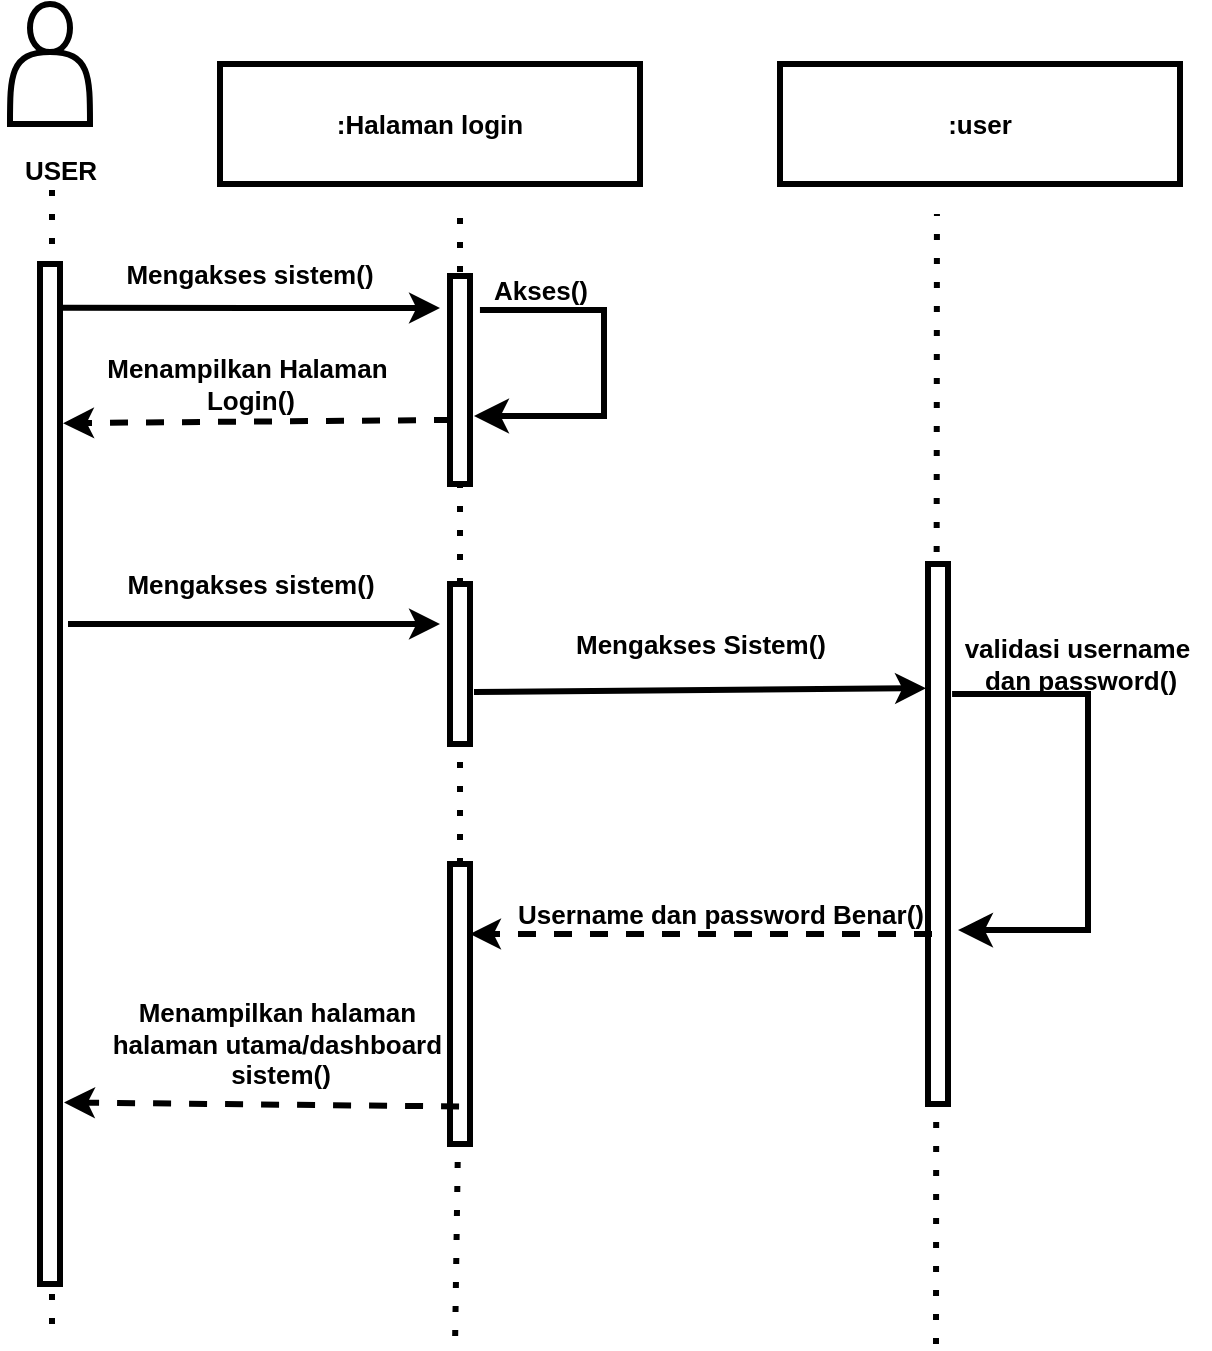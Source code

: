 <mxfile>
    <diagram id="pk4TedHhOKjs3GF4rerG" name="Page-1">
        <mxGraphModel dx="876" dy="617" grid="1" gridSize="10" guides="1" tooltips="1" connect="1" arrows="1" fold="1" page="1" pageScale="1" pageWidth="850" pageHeight="1100" math="0" shadow="0">
            <root>
                <mxCell id="0"/>
                <mxCell id="1" parent="0"/>
                <mxCell id="2" value=":Halaman login" style="rounded=0;whiteSpace=wrap;html=1;fillColor=none;strokeWidth=3;fontSize=13;fontStyle=1" vertex="1" parent="1">
                    <mxGeometry x="120" y="40" width="210" height="60" as="geometry"/>
                </mxCell>
                <mxCell id="3" value="&lt;span&gt;:user&lt;/span&gt;" style="rounded=0;whiteSpace=wrap;html=1;fillColor=none;strokeWidth=3;fontSize=13;fontStyle=1" vertex="1" parent="1">
                    <mxGeometry x="400" y="40" width="200" height="60" as="geometry"/>
                </mxCell>
                <mxCell id="5" value="" style="endArrow=classic;html=1;exitX=1.1;exitY=0.043;exitDx=0;exitDy=0;exitPerimeter=0;strokeWidth=3;fontSize=13;fontStyle=1" edge="1" parent="1" source="11">
                    <mxGeometry width="50" height="50" relative="1" as="geometry">
                        <mxPoint x="400" y="330" as="sourcePoint"/>
                        <mxPoint x="230" y="162" as="targetPoint"/>
                    </mxGeometry>
                </mxCell>
                <mxCell id="6" value="" style="endArrow=classic;html=1;entryX=1.153;entryY=0.156;entryDx=0;entryDy=0;entryPerimeter=0;dashed=1;exitX=0.1;exitY=0.692;exitDx=0;exitDy=0;exitPerimeter=0;strokeWidth=3;fontSize=13;fontStyle=1" edge="1" parent="1" source="13" target="11">
                    <mxGeometry width="50" height="50" relative="1" as="geometry">
                        <mxPoint x="230" y="200" as="sourcePoint"/>
                        <mxPoint x="240" y="172" as="targetPoint"/>
                    </mxGeometry>
                </mxCell>
                <mxCell id="7" value="Mengakses sistem()" style="text;html=1;align=center;verticalAlign=middle;whiteSpace=wrap;rounded=0;strokeWidth=3;fontSize=13;fontStyle=1" vertex="1" parent="1">
                    <mxGeometry x="70" y="130" width="130" height="30" as="geometry"/>
                </mxCell>
                <mxCell id="8" value="Menampilkan Halaman&amp;nbsp;&lt;div&gt;Login()&lt;/div&gt;" style="text;html=1;align=center;verticalAlign=middle;resizable=0;points=[];autosize=1;strokeColor=none;fillColor=none;strokeWidth=3;fontSize=13;fontStyle=1" vertex="1" parent="1">
                    <mxGeometry x="55" y="180" width="160" height="40" as="geometry"/>
                </mxCell>
                <mxCell id="9" value="Akses()" style="text;html=1;align=center;verticalAlign=middle;resizable=0;points=[];autosize=1;strokeColor=none;fillColor=none;strokeWidth=3;fontSize=13;fontStyle=1" vertex="1" parent="1">
                    <mxGeometry x="245" y="138" width="70" height="30" as="geometry"/>
                </mxCell>
                <mxCell id="10" value="" style="endArrow=none;dashed=1;html=1;dashPattern=1 3;strokeWidth=3;fontSize=13;fontStyle=1" edge="1" parent="1">
                    <mxGeometry width="50" height="50" relative="1" as="geometry">
                        <mxPoint x="36" y="670" as="sourcePoint"/>
                        <mxPoint x="36" y="100" as="targetPoint"/>
                    </mxGeometry>
                </mxCell>
                <mxCell id="11" value="" style="rounded=0;whiteSpace=wrap;html=1;fillColor=default;strokeWidth=3;fontSize=13;fontStyle=1" vertex="1" parent="1">
                    <mxGeometry x="30" y="140" width="10" height="510" as="geometry"/>
                </mxCell>
                <mxCell id="12" value="" style="endArrow=none;dashed=1;html=1;dashPattern=1 3;strokeWidth=3;fontSize=13;fontStyle=1" edge="1" parent="1" source="81">
                    <mxGeometry width="50" height="50" relative="1" as="geometry">
                        <mxPoint x="237.58" y="676" as="sourcePoint"/>
                        <mxPoint x="240" y="110" as="targetPoint"/>
                    </mxGeometry>
                </mxCell>
                <mxCell id="13" value="" style="rounded=0;whiteSpace=wrap;html=1;fillColor=default;strokeWidth=3;fontSize=13;fontStyle=1" vertex="1" parent="1">
                    <mxGeometry x="235" y="146" width="10" height="104" as="geometry"/>
                </mxCell>
                <mxCell id="14" value="" style="endArrow=none;dashed=1;html=1;dashPattern=1 3;strokeWidth=3;fontSize=13;fontStyle=1" edge="1" parent="1" target="15">
                    <mxGeometry width="50" height="50" relative="1" as="geometry">
                        <mxPoint x="237.58" y="676" as="sourcePoint"/>
                        <mxPoint x="237.58" y="126" as="targetPoint"/>
                    </mxGeometry>
                </mxCell>
                <mxCell id="15" value="" style="rounded=0;whiteSpace=wrap;html=1;fillColor=default;strokeWidth=3;fontSize=13;fontStyle=1" vertex="1" parent="1">
                    <mxGeometry x="235" y="440" width="10" height="140" as="geometry"/>
                </mxCell>
                <mxCell id="16" value="" style="endArrow=classic;html=1;exitX=1.2;exitY=0.675;exitDx=0;exitDy=0;strokeWidth=3;fontSize=13;fontStyle=1;entryX=-0.1;entryY=0.23;entryDx=0;entryDy=0;entryPerimeter=0;exitPerimeter=0;" edge="1" parent="1" source="81" target="40">
                    <mxGeometry width="50" height="50" relative="1" as="geometry">
                        <mxPoint x="243" y="401" as="sourcePoint"/>
                        <mxPoint x="470" y="320" as="targetPoint"/>
                    </mxGeometry>
                </mxCell>
                <mxCell id="20" value="Mengakses Sistem()" style="text;html=1;align=center;verticalAlign=middle;resizable=0;points=[];autosize=1;strokeColor=none;fillColor=none;strokeWidth=3;fontSize=13;fontStyle=1" vertex="1" parent="1">
                    <mxGeometry x="290" y="315" width="140" height="30" as="geometry"/>
                </mxCell>
                <mxCell id="23" value="" style="endArrow=classic;html=1;entryX=1.2;entryY=0.822;entryDx=0;entryDy=0;entryPerimeter=0;dashed=1;exitX=0.453;exitY=0.866;exitDx=0;exitDy=0;exitPerimeter=0;strokeWidth=3;fontSize=13;fontStyle=1" edge="1" parent="1" source="15" target="11">
                    <mxGeometry width="50" height="50" relative="1" as="geometry">
                        <mxPoint x="230" y="560" as="sourcePoint"/>
                        <mxPoint x="40" y="560" as="targetPoint"/>
                    </mxGeometry>
                </mxCell>
                <mxCell id="24" value="&lt;div&gt;Menampilkan halaman&amp;nbsp;&lt;/div&gt;&lt;div&gt;halaman utama/dashboard&amp;nbsp;&lt;/div&gt;&lt;div&gt;sistem()&lt;/div&gt;" style="text;html=1;align=center;verticalAlign=middle;resizable=0;points=[];autosize=1;strokeColor=none;fillColor=none;strokeWidth=3;fontSize=13;fontStyle=1" vertex="1" parent="1">
                    <mxGeometry x="60" y="500" width="180" height="60" as="geometry"/>
                </mxCell>
                <mxCell id="26" value="" style="edgeStyle=elbowEdgeStyle;elbow=horizontal;endArrow=classic;html=1;curved=0;rounded=0;endSize=8;startSize=8;strokeWidth=3;fontSize=13;fontStyle=1;entryX=1.2;entryY=0.673;entryDx=0;entryDy=0;entryPerimeter=0;exitX=0.071;exitY=0.833;exitDx=0;exitDy=0;exitPerimeter=0;" edge="1" parent="1" source="9" target="13">
                    <mxGeometry width="50" height="50" relative="1" as="geometry">
                        <mxPoint x="310" y="200" as="sourcePoint"/>
                        <mxPoint x="300" y="260" as="targetPoint"/>
                        <Array as="points">
                            <mxPoint x="312" y="170"/>
                        </Array>
                    </mxGeometry>
                </mxCell>
                <mxCell id="27" value="Mengakses sistem()" style="text;html=1;align=center;verticalAlign=middle;resizable=0;points=[];autosize=1;strokeColor=none;fillColor=none;strokeWidth=3;fontSize=13;fontStyle=1" vertex="1" parent="1">
                    <mxGeometry x="65" y="285" width="140" height="30" as="geometry"/>
                </mxCell>
                <mxCell id="34" value="" style="endArrow=none;dashed=1;html=1;dashPattern=1 3;strokeWidth=3;fontSize=13;fontStyle=1" edge="1" parent="1">
                    <mxGeometry width="50" height="50" relative="1" as="geometry">
                        <mxPoint x="478" y="680" as="sourcePoint"/>
                        <mxPoint x="478.47" y="115" as="targetPoint"/>
                    </mxGeometry>
                </mxCell>
                <mxCell id="39" value="" style="shape=actor;whiteSpace=wrap;html=1;fillColor=none;strokeWidth=3;fontSize=13;fontStyle=1" vertex="1" parent="1">
                    <mxGeometry x="15" y="10" width="40" height="60" as="geometry"/>
                </mxCell>
                <mxCell id="40" value="" style="rounded=0;whiteSpace=wrap;html=1;fillColor=default;strokeWidth=3;fontSize=13;fontStyle=1" vertex="1" parent="1">
                    <mxGeometry x="474" y="290" width="10" height="270" as="geometry"/>
                </mxCell>
                <mxCell id="41" value="USER" style="text;html=1;align=center;verticalAlign=middle;resizable=0;points=[];autosize=1;strokeColor=none;fillColor=none;fontSize=13;fontStyle=1" vertex="1" parent="1">
                    <mxGeometry x="10" y="78" width="60" height="30" as="geometry"/>
                </mxCell>
                <mxCell id="82" value="" style="endArrow=none;dashed=1;html=1;dashPattern=1 3;strokeWidth=3;fontSize=13;fontStyle=1" edge="1" parent="1" source="15" target="81">
                    <mxGeometry width="50" height="50" relative="1" as="geometry">
                        <mxPoint x="244" y="510" as="sourcePoint"/>
                        <mxPoint x="240" y="110" as="targetPoint"/>
                    </mxGeometry>
                </mxCell>
                <mxCell id="81" value="" style="rounded=0;whiteSpace=wrap;html=1;fillColor=default;strokeWidth=3;fontSize=13;fontStyle=1" vertex="1" parent="1">
                    <mxGeometry x="235" y="300" width="10" height="80" as="geometry"/>
                </mxCell>
                <mxCell id="83" value="" style="endArrow=classic;html=1;exitX=1.258;exitY=0.282;exitDx=0;exitDy=0;exitPerimeter=0;strokeWidth=3;fontSize=13;fontStyle=1" edge="1" parent="1">
                    <mxGeometry width="50" height="50" relative="1" as="geometry">
                        <mxPoint x="44" y="320" as="sourcePoint"/>
                        <mxPoint x="230" y="320" as="targetPoint"/>
                    </mxGeometry>
                </mxCell>
                <mxCell id="84" value="" style="edgeStyle=elbowEdgeStyle;elbow=horizontal;endArrow=classic;html=1;curved=0;rounded=0;endSize=8;startSize=8;strokeWidth=3;fontSize=13;fontStyle=1;exitX=0.008;exitY=0.875;exitDx=0;exitDy=0;exitPerimeter=0;entryX=1.5;entryY=0.678;entryDx=0;entryDy=0;entryPerimeter=0;" edge="1" parent="1" source="87" target="40">
                    <mxGeometry width="50" height="50" relative="1" as="geometry">
                        <mxPoint x="490" y="475" as="sourcePoint"/>
                        <mxPoint x="530" y="500" as="targetPoint"/>
                        <Array as="points">
                            <mxPoint x="554" y="415"/>
                        </Array>
                    </mxGeometry>
                </mxCell>
                <mxCell id="85" value="" style="endArrow=classic;html=1;entryX=1;entryY=0.25;entryDx=0;entryDy=0;dashed=1;exitX=0.2;exitY=0.685;exitDx=0;exitDy=0;exitPerimeter=0;strokeWidth=3;fontSize=13;fontStyle=1" edge="1" parent="1" source="40" target="15">
                    <mxGeometry width="50" height="50" relative="1" as="geometry">
                        <mxPoint x="250" y="571" as="sourcePoint"/>
                        <mxPoint x="50" y="642" as="targetPoint"/>
                    </mxGeometry>
                </mxCell>
                <mxCell id="86" value="Username dan password Benar()" style="text;html=1;align=center;verticalAlign=middle;resizable=0;points=[];autosize=1;strokeColor=none;fillColor=none;fontSize=13;fontStyle=1" vertex="1" parent="1">
                    <mxGeometry x="265" y="450" width="210" height="30" as="geometry"/>
                </mxCell>
                <mxCell id="87" value="validasi username&amp;nbsp;&lt;div&gt;dan password()&lt;/div&gt;" style="text;html=1;align=center;verticalAlign=middle;resizable=0;points=[];autosize=1;strokeColor=none;fillColor=none;fontSize=13;fontStyle=1" vertex="1" parent="1">
                    <mxGeometry x="485" y="320" width="130" height="40" as="geometry"/>
                </mxCell>
            </root>
        </mxGraphModel>
    </diagram>
</mxfile>